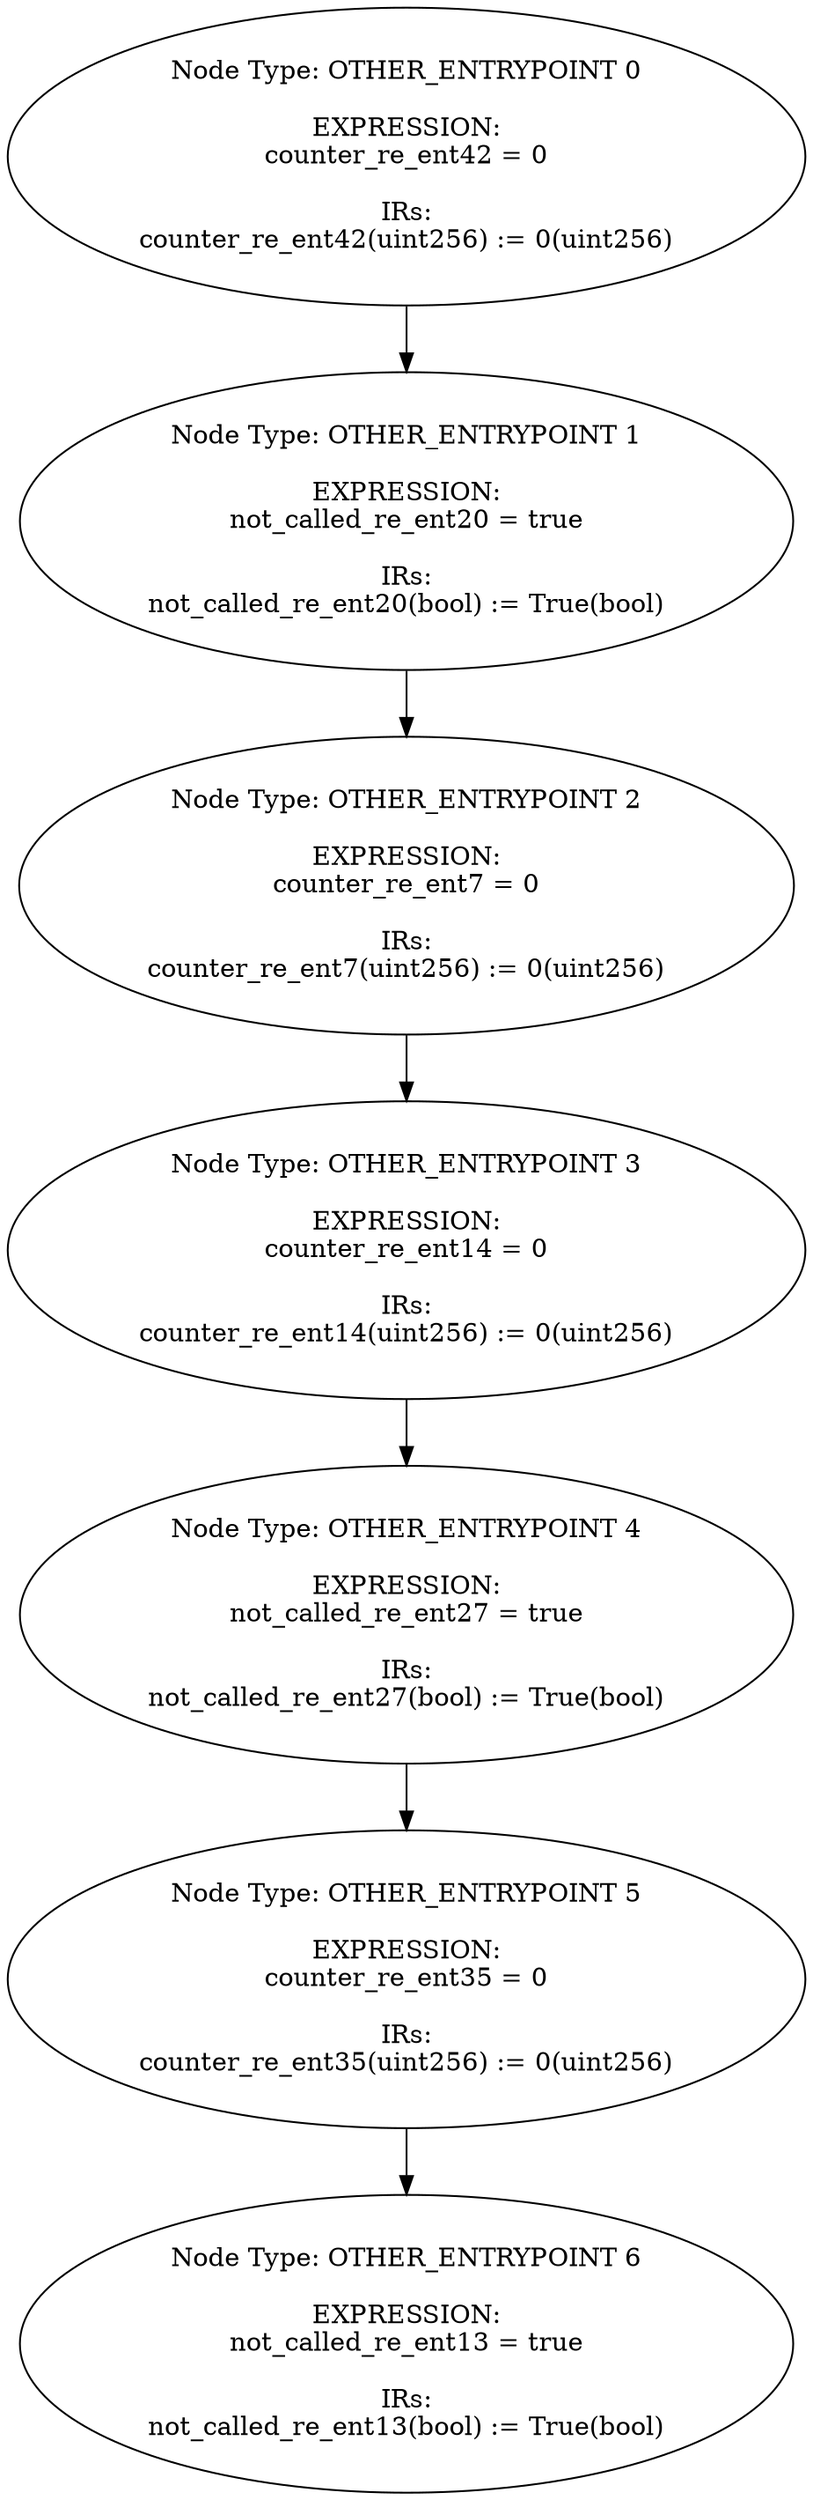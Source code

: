 digraph{
0[label="Node Type: OTHER_ENTRYPOINT 0

EXPRESSION:
counter_re_ent42 = 0

IRs:
counter_re_ent42(uint256) := 0(uint256)"];
0->1;
1[label="Node Type: OTHER_ENTRYPOINT 1

EXPRESSION:
not_called_re_ent20 = true

IRs:
not_called_re_ent20(bool) := True(bool)"];
1->2;
2[label="Node Type: OTHER_ENTRYPOINT 2

EXPRESSION:
counter_re_ent7 = 0

IRs:
counter_re_ent7(uint256) := 0(uint256)"];
2->3;
3[label="Node Type: OTHER_ENTRYPOINT 3

EXPRESSION:
counter_re_ent14 = 0

IRs:
counter_re_ent14(uint256) := 0(uint256)"];
3->4;
4[label="Node Type: OTHER_ENTRYPOINT 4

EXPRESSION:
not_called_re_ent27 = true

IRs:
not_called_re_ent27(bool) := True(bool)"];
4->5;
5[label="Node Type: OTHER_ENTRYPOINT 5

EXPRESSION:
counter_re_ent35 = 0

IRs:
counter_re_ent35(uint256) := 0(uint256)"];
5->6;
6[label="Node Type: OTHER_ENTRYPOINT 6

EXPRESSION:
not_called_re_ent13 = true

IRs:
not_called_re_ent13(bool) := True(bool)"];
}
